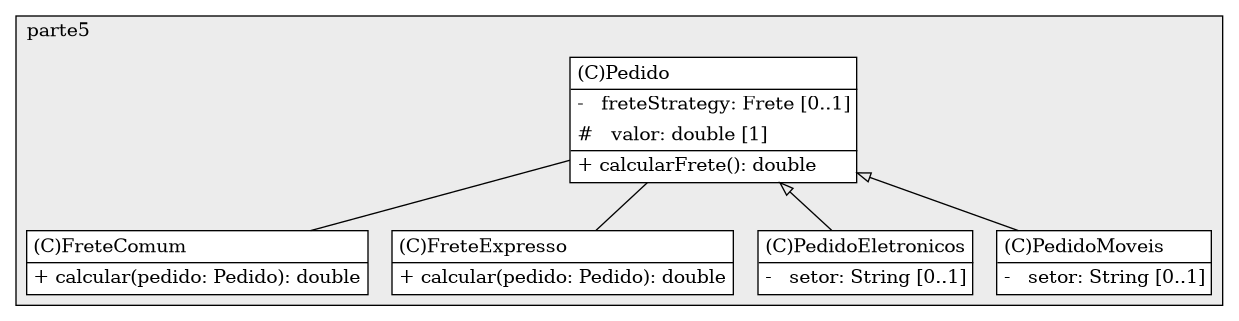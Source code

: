 @startuml

/' diagram meta data start
config=StructureConfiguration;
{
  "projectClassification": {
    "searchMode": "OpenProject", // OpenProject, AllProjects
    "includedProjects": "",
    "pathEndKeywords": "*.impl",
    "isClientPath": "",
    "isClientName": "",
    "isTestPath": "",
    "isTestName": "",
    "isMappingPath": "",
    "isMappingName": "",
    "isDataAccessPath": "",
    "isDataAccessName": "",
    "isDataStructurePath": "",
    "isDataStructureName": "",
    "isInterfaceStructuresPath": "",
    "isInterfaceStructuresName": "",
    "isEntryPointPath": "",
    "isEntryPointName": "",
    "treatFinalFieldsAsMandatory": false
  },
  "graphRestriction": {
    "classPackageExcludeFilter": "",
    "classPackageIncludeFilter": "",
    "classNameExcludeFilter": "",
    "classNameIncludeFilter": "",
    "methodNameExcludeFilter": "",
    "methodNameIncludeFilter": "",
    "removeByInheritance": "", // inheritance/annotation based filtering is done in a second step
    "removeByAnnotation": "",
    "removeByClassPackage": "", // cleanup the graph after inheritance/annotation based filtering is done
    "removeByClassName": "",
    "cutMappings": false,
    "cutEnum": true,
    "cutTests": true,
    "cutClient": true,
    "cutDataAccess": false,
    "cutInterfaceStructures": false,
    "cutDataStructures": false,
    "cutGetterAndSetter": true,
    "cutConstructors": true
  },
  "graphTraversal": {
    "forwardDepth": 6,
    "backwardDepth": 6,
    "classPackageExcludeFilter": "",
    "classPackageIncludeFilter": "",
    "classNameExcludeFilter": "",
    "classNameIncludeFilter": "",
    "methodNameExcludeFilter": "",
    "methodNameIncludeFilter": "",
    "hideMappings": false,
    "hideDataStructures": false,
    "hidePrivateMethods": true,
    "hideInterfaceCalls": true, // indirection: implementation -> interface (is hidden) -> implementation
    "onlyShowApplicationEntryPoints": false, // root node is included
    "useMethodCallsForStructureDiagram": "ForwardOnly" // ForwardOnly, BothDirections, No
  },
  "details": {
    "aggregation": "GroupByClass", // ByClass, GroupByClass, None
    "showClassGenericTypes": true,
    "showMethods": true,
    "showMethodParameterNames": true,
    "showMethodParameterTypes": true,
    "showMethodReturnType": true,
    "showPackageLevels": 2,
    "showDetailedClassStructure": true
  },
  "rootClass": "roteiro1.parte5.PedidoMoveis",
  "extensionCallbackMethod": "" // qualified.class.name#methodName - signature: public static String method(String)
}
diagram meta data end '/



digraph g {
    rankdir="TB"
    splines=polyline
    

'nodes 
subgraph cluster_995410013 { 
   	label=parte5
	labeljust=l
	fillcolor="#ececec"
	style=filled
   
   FreteComum1537621048[
	label=<<TABLE BORDER="1" CELLBORDER="0" CELLPADDING="4" CELLSPACING="0">
<TR><TD ALIGN="LEFT" >(C)FreteComum</TD></TR>
<HR/>
<TR><TD ALIGN="LEFT" >+ calcular(pedido: Pedido): double</TD></TR>
</TABLE>>
	style=filled
	margin=0
	shape=plaintext
	fillcolor="#FFFFFF"
];

FreteExpresso1537621048[
	label=<<TABLE BORDER="1" CELLBORDER="0" CELLPADDING="4" CELLSPACING="0">
<TR><TD ALIGN="LEFT" >(C)FreteExpresso</TD></TR>
<HR/>
<TR><TD ALIGN="LEFT" >+ calcular(pedido: Pedido): double</TD></TR>
</TABLE>>
	style=filled
	margin=0
	shape=plaintext
	fillcolor="#FFFFFF"
];

Pedido1537621048[
	label=<<TABLE BORDER="1" CELLBORDER="0" CELLPADDING="4" CELLSPACING="0">
<TR><TD ALIGN="LEFT" >(C)Pedido</TD></TR>
<HR/>
<TR><TD ALIGN="LEFT" >-   freteStrategy: Frete [0..1]</TD></TR>
<TR><TD ALIGN="LEFT" >#   valor: double [1]</TD></TR>
<HR/>
<TR><TD ALIGN="LEFT" >+ calcularFrete(): double</TD></TR>
</TABLE>>
	style=filled
	margin=0
	shape=plaintext
	fillcolor="#FFFFFF"
];

PedidoEletronicos1537621048[
	label=<<TABLE BORDER="1" CELLBORDER="0" CELLPADDING="4" CELLSPACING="0">
<TR><TD ALIGN="LEFT" >(C)PedidoEletronicos</TD></TR>
<HR/>
<TR><TD ALIGN="LEFT" >-   setor: String [0..1]</TD></TR>
</TABLE>>
	style=filled
	margin=0
	shape=plaintext
	fillcolor="#FFFFFF"
];

PedidoMoveis1537621048[
	label=<<TABLE BORDER="1" CELLBORDER="0" CELLPADDING="4" CELLSPACING="0">
<TR><TD ALIGN="LEFT" >(C)PedidoMoveis</TD></TR>
<HR/>
<TR><TD ALIGN="LEFT" >-   setor: String [0..1]</TD></TR>
</TABLE>>
	style=filled
	margin=0
	shape=plaintext
	fillcolor="#FFFFFF"
];
} 

'edges    
Pedido1537621048 -> FreteComum1537621048[arrowhead=none];
Pedido1537621048 -> FreteExpresso1537621048[arrowhead=none];
Pedido1537621048 -> PedidoEletronicos1537621048[arrowhead=none, arrowtail=empty, dir=both];
Pedido1537621048 -> PedidoMoveis1537621048[arrowhead=none, arrowtail=empty, dir=both];
    
}
@enduml